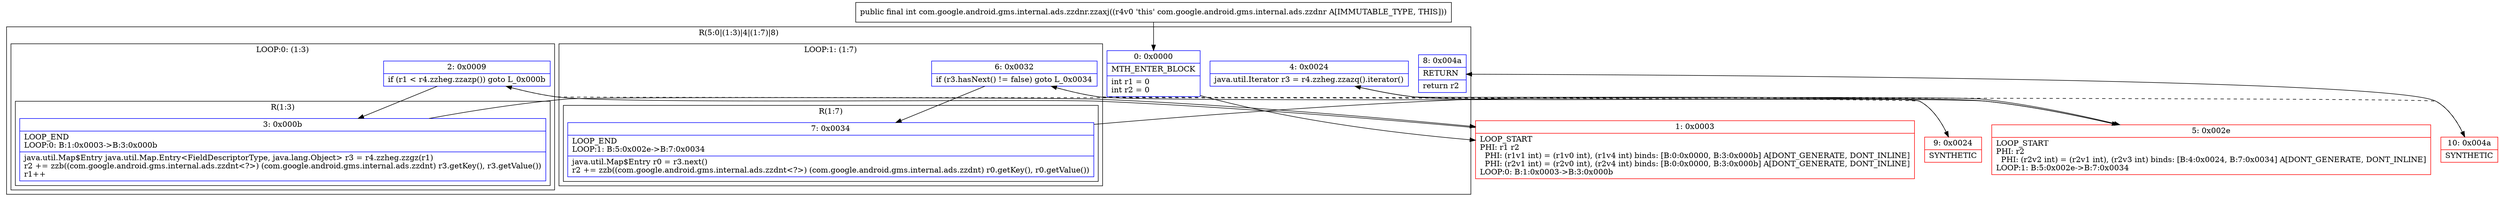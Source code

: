 digraph "CFG forcom.google.android.gms.internal.ads.zzdnr.zzaxj()I" {
subgraph cluster_Region_1810746443 {
label = "R(5:0|(1:3)|4|(1:7)|8)";
node [shape=record,color=blue];
Node_0 [shape=record,label="{0\:\ 0x0000|MTH_ENTER_BLOCK\l|int r1 = 0\lint r2 = 0\l}"];
subgraph cluster_LoopRegion_1004377538 {
label = "LOOP:0: (1:3)";
node [shape=record,color=blue];
Node_2 [shape=record,label="{2\:\ 0x0009|if (r1 \< r4.zzheg.zzazp()) goto L_0x000b\l}"];
subgraph cluster_Region_1547222583 {
label = "R(1:3)";
node [shape=record,color=blue];
Node_3 [shape=record,label="{3\:\ 0x000b|LOOP_END\lLOOP:0: B:1:0x0003\-\>B:3:0x000b\l|java.util.Map$Entry java.util.Map.Entry\<FieldDescriptorType, java.lang.Object\> r3 = r4.zzheg.zzgz(r1)\lr2 += zzb((com.google.android.gms.internal.ads.zzdnt\<?\>) (com.google.android.gms.internal.ads.zzdnt) r3.getKey(), r3.getValue())\lr1++\l}"];
}
}
Node_4 [shape=record,label="{4\:\ 0x0024|java.util.Iterator r3 = r4.zzheg.zzazq().iterator()\l}"];
subgraph cluster_LoopRegion_1149658924 {
label = "LOOP:1: (1:7)";
node [shape=record,color=blue];
Node_6 [shape=record,label="{6\:\ 0x0032|if (r3.hasNext() != false) goto L_0x0034\l}"];
subgraph cluster_Region_1817636969 {
label = "R(1:7)";
node [shape=record,color=blue];
Node_7 [shape=record,label="{7\:\ 0x0034|LOOP_END\lLOOP:1: B:5:0x002e\-\>B:7:0x0034\l|java.util.Map$Entry r0 = r3.next()\lr2 += zzb((com.google.android.gms.internal.ads.zzdnt\<?\>) (com.google.android.gms.internal.ads.zzdnt) r0.getKey(), r0.getValue())\l}"];
}
}
Node_8 [shape=record,label="{8\:\ 0x004a|RETURN\l|return r2\l}"];
}
Node_1 [shape=record,color=red,label="{1\:\ 0x0003|LOOP_START\lPHI: r1 r2 \l  PHI: (r1v1 int) = (r1v0 int), (r1v4 int) binds: [B:0:0x0000, B:3:0x000b] A[DONT_GENERATE, DONT_INLINE]\l  PHI: (r2v1 int) = (r2v0 int), (r2v4 int) binds: [B:0:0x0000, B:3:0x000b] A[DONT_GENERATE, DONT_INLINE]\lLOOP:0: B:1:0x0003\-\>B:3:0x000b\l}"];
Node_5 [shape=record,color=red,label="{5\:\ 0x002e|LOOP_START\lPHI: r2 \l  PHI: (r2v2 int) = (r2v1 int), (r2v3 int) binds: [B:4:0x0024, B:7:0x0034] A[DONT_GENERATE, DONT_INLINE]\lLOOP:1: B:5:0x002e\-\>B:7:0x0034\l}"];
Node_9 [shape=record,color=red,label="{9\:\ 0x0024|SYNTHETIC\l}"];
Node_10 [shape=record,color=red,label="{10\:\ 0x004a|SYNTHETIC\l}"];
MethodNode[shape=record,label="{public final int com.google.android.gms.internal.ads.zzdnr.zzaxj((r4v0 'this' com.google.android.gms.internal.ads.zzdnr A[IMMUTABLE_TYPE, THIS])) }"];
MethodNode -> Node_0;
Node_0 -> Node_1;
Node_2 -> Node_3;
Node_2 -> Node_9[style=dashed];
Node_3 -> Node_1;
Node_4 -> Node_5;
Node_6 -> Node_7;
Node_6 -> Node_10[style=dashed];
Node_7 -> Node_5;
Node_1 -> Node_2;
Node_5 -> Node_6;
Node_9 -> Node_4;
Node_10 -> Node_8;
}

